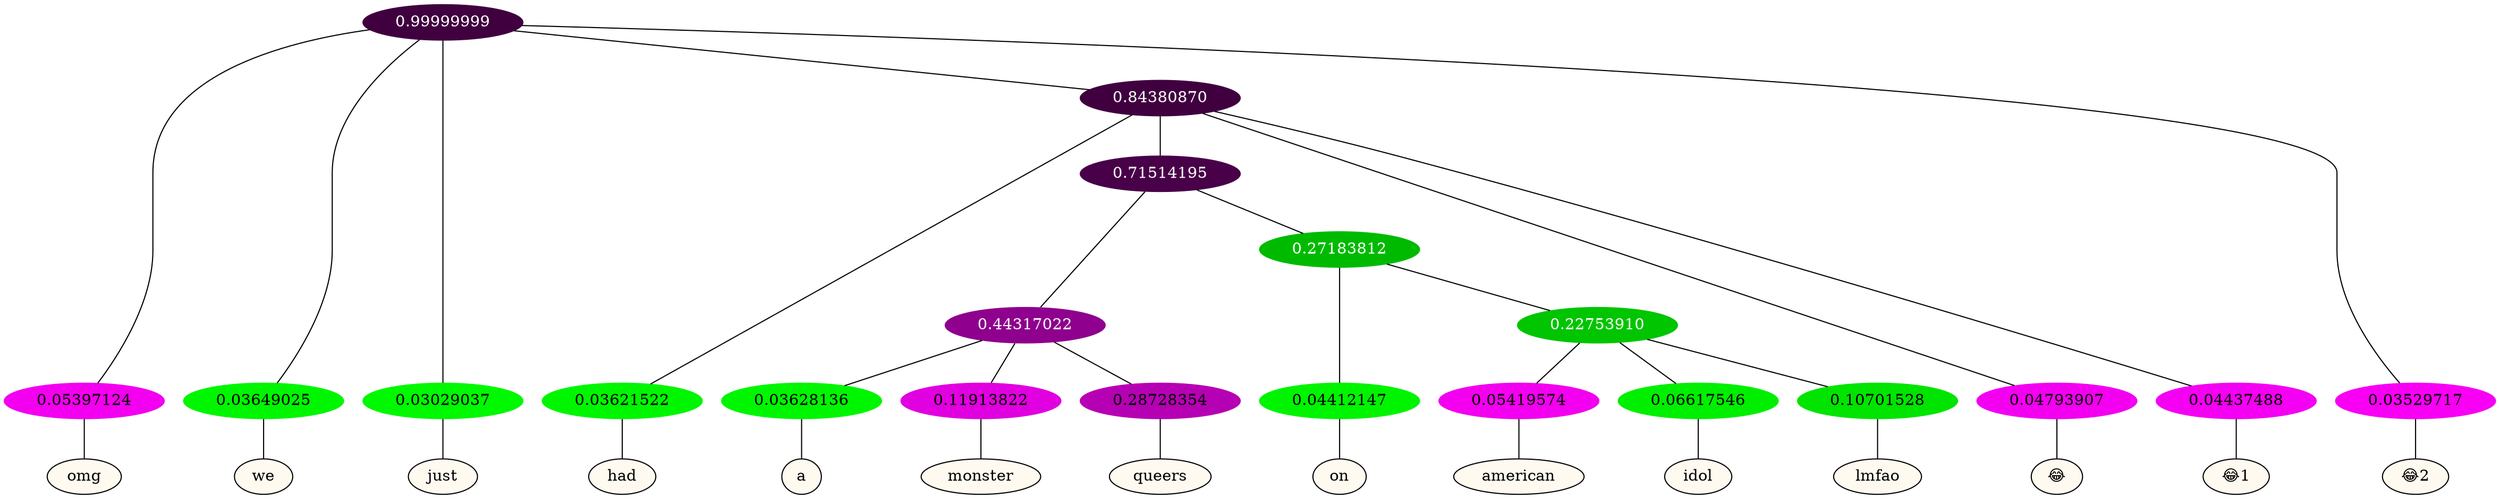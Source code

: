 graph {
	node [format=png height=0.15 nodesep=0.001 ordering=out overlap=prism overlap_scaling=0.01 ranksep=0.001 ratio=0.2 style=filled width=0.15]
	{
		rank=same
		a_w_1 [label=omg color=black fillcolor=floralwhite style="filled,solid"]
		a_w_2 [label=we color=black fillcolor=floralwhite style="filled,solid"]
		a_w_3 [label=just color=black fillcolor=floralwhite style="filled,solid"]
		a_w_6 [label=had color=black fillcolor=floralwhite style="filled,solid"]
		a_w_12 [label=a color=black fillcolor=floralwhite style="filled,solid"]
		a_w_13 [label=monster color=black fillcolor=floralwhite style="filled,solid"]
		a_w_14 [label=queers color=black fillcolor=floralwhite style="filled,solid"]
		a_w_15 [label=on color=black fillcolor=floralwhite style="filled,solid"]
		a_w_17 [label=american color=black fillcolor=floralwhite style="filled,solid"]
		a_w_18 [label=idol color=black fillcolor=floralwhite style="filled,solid"]
		a_w_19 [label=lmfao color=black fillcolor=floralwhite style="filled,solid"]
		a_w_8 [label="😂" color=black fillcolor=floralwhite style="filled,solid"]
		a_w_9 [label="😂1" color=black fillcolor=floralwhite style="filled,solid"]
		a_w_5 [label="😂2" color=black fillcolor=floralwhite style="filled,solid"]
	}
	a_n_1 -- a_w_1
	a_n_2 -- a_w_2
	a_n_3 -- a_w_3
	a_n_6 -- a_w_6
	a_n_12 -- a_w_12
	a_n_13 -- a_w_13
	a_n_14 -- a_w_14
	a_n_15 -- a_w_15
	a_n_17 -- a_w_17
	a_n_18 -- a_w_18
	a_n_19 -- a_w_19
	a_n_8 -- a_w_8
	a_n_9 -- a_w_9
	a_n_5 -- a_w_5
	{
		rank=same
		a_n_1 [label=0.05397124 color="0.835 1.000 0.946" fontcolor=black]
		a_n_2 [label=0.03649025 color="0.334 1.000 0.964" fontcolor=black]
		a_n_3 [label=0.03029037 color="0.334 1.000 0.970" fontcolor=black]
		a_n_6 [label=0.03621522 color="0.334 1.000 0.964" fontcolor=black]
		a_n_12 [label=0.03628136 color="0.334 1.000 0.964" fontcolor=black]
		a_n_13 [label=0.11913822 color="0.835 1.000 0.881" fontcolor=black]
		a_n_14 [label=0.28728354 color="0.835 1.000 0.713" fontcolor=black]
		a_n_15 [label=0.04412147 color="0.334 1.000 0.956" fontcolor=black]
		a_n_17 [label=0.05419574 color="0.835 1.000 0.946" fontcolor=black]
		a_n_18 [label=0.06617546 color="0.334 1.000 0.934" fontcolor=black]
		a_n_19 [label=0.10701528 color="0.334 1.000 0.893" fontcolor=black]
		a_n_8 [label=0.04793907 color="0.835 1.000 0.952" fontcolor=black]
		a_n_9 [label=0.04437488 color="0.835 1.000 0.956" fontcolor=black]
		a_n_5 [label=0.03529717 color="0.835 1.000 0.965" fontcolor=black]
	}
	a_n_0 [label=0.99999999 color="0.835 1.000 0.250" fontcolor=grey99]
	a_n_0 -- a_n_1
	a_n_0 -- a_n_2
	a_n_0 -- a_n_3
	a_n_4 [label=0.84380870 color="0.835 1.000 0.250" fontcolor=grey99]
	a_n_0 -- a_n_4
	a_n_0 -- a_n_5
	a_n_4 -- a_n_6
	a_n_7 [label=0.71514195 color="0.835 1.000 0.285" fontcolor=grey99]
	a_n_4 -- a_n_7
	a_n_4 -- a_n_8
	a_n_4 -- a_n_9
	a_n_10 [label=0.44317022 color="0.835 1.000 0.557" fontcolor=grey99]
	a_n_7 -- a_n_10
	a_n_11 [label=0.27183812 color="0.334 1.000 0.728" fontcolor=grey99]
	a_n_7 -- a_n_11
	a_n_10 -- a_n_12
	a_n_10 -- a_n_13
	a_n_10 -- a_n_14
	a_n_11 -- a_n_15
	a_n_16 [label=0.22753910 color="0.334 1.000 0.772" fontcolor=grey99]
	a_n_11 -- a_n_16
	a_n_16 -- a_n_17
	a_n_16 -- a_n_18
	a_n_16 -- a_n_19
}
